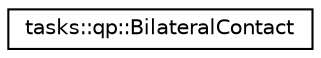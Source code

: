 digraph "Graphical Class Hierarchy"
{
  edge [fontname="Helvetica",fontsize="10",labelfontname="Helvetica",labelfontsize="10"];
  node [fontname="Helvetica",fontsize="10",shape=record];
  rankdir="LR";
  Node0 [label="tasks::qp::BilateralContact",height=0.2,width=0.4,color="black", fillcolor="white", style="filled",URL="$structtasks_1_1qp_1_1BilateralContact.html"];
}

